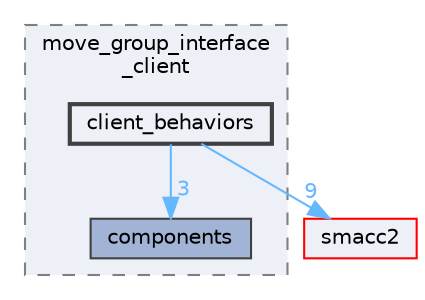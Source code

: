 digraph "smacc2_client_library/move_group_interface_client/include/move_group_interface_client/client_behaviors"
{
 // LATEX_PDF_SIZE
  bgcolor="transparent";
  edge [fontname=Helvetica,fontsize=10,labelfontname=Helvetica,labelfontsize=10];
  node [fontname=Helvetica,fontsize=10,shape=box,height=0.2,width=0.4];
  compound=true
  subgraph clusterdir_872e3cc3df0332715c80a3eccdc5c5dd {
    graph [ bgcolor="#edf0f7", pencolor="grey50", label="move_group_interface\l_client", fontname=Helvetica,fontsize=10 style="filled,dashed", URL="dir_872e3cc3df0332715c80a3eccdc5c5dd.html",tooltip=""]
  dir_b1a037d713aa13389ff0bec54a629467 [label="components", fillcolor="#a2b4d6", color="grey25", style="filled", URL="dir_b1a037d713aa13389ff0bec54a629467.html",tooltip=""];
  dir_fcc5ae41e986a25db75cfaf6a5085851 [label="client_behaviors", fillcolor="#edf0f7", color="grey25", style="filled,bold", URL="dir_fcc5ae41e986a25db75cfaf6a5085851.html",tooltip=""];
  }
  dir_ce4c19d6108cf5285f3105ec9cd73bf1 [label="smacc2", fillcolor="#edf0f7", color="red", style="filled", URL="dir_ce4c19d6108cf5285f3105ec9cd73bf1.html",tooltip=""];
  dir_fcc5ae41e986a25db75cfaf6a5085851->dir_b1a037d713aa13389ff0bec54a629467 [headlabel="3", labeldistance=1.5 headhref="dir_000016_000024.html" color="steelblue1" fontcolor="steelblue1"];
  dir_fcc5ae41e986a25db75cfaf6a5085851->dir_ce4c19d6108cf5285f3105ec9cd73bf1 [headlabel="9", labeldistance=1.5 headhref="dir_000016_000105.html" color="steelblue1" fontcolor="steelblue1"];
}
